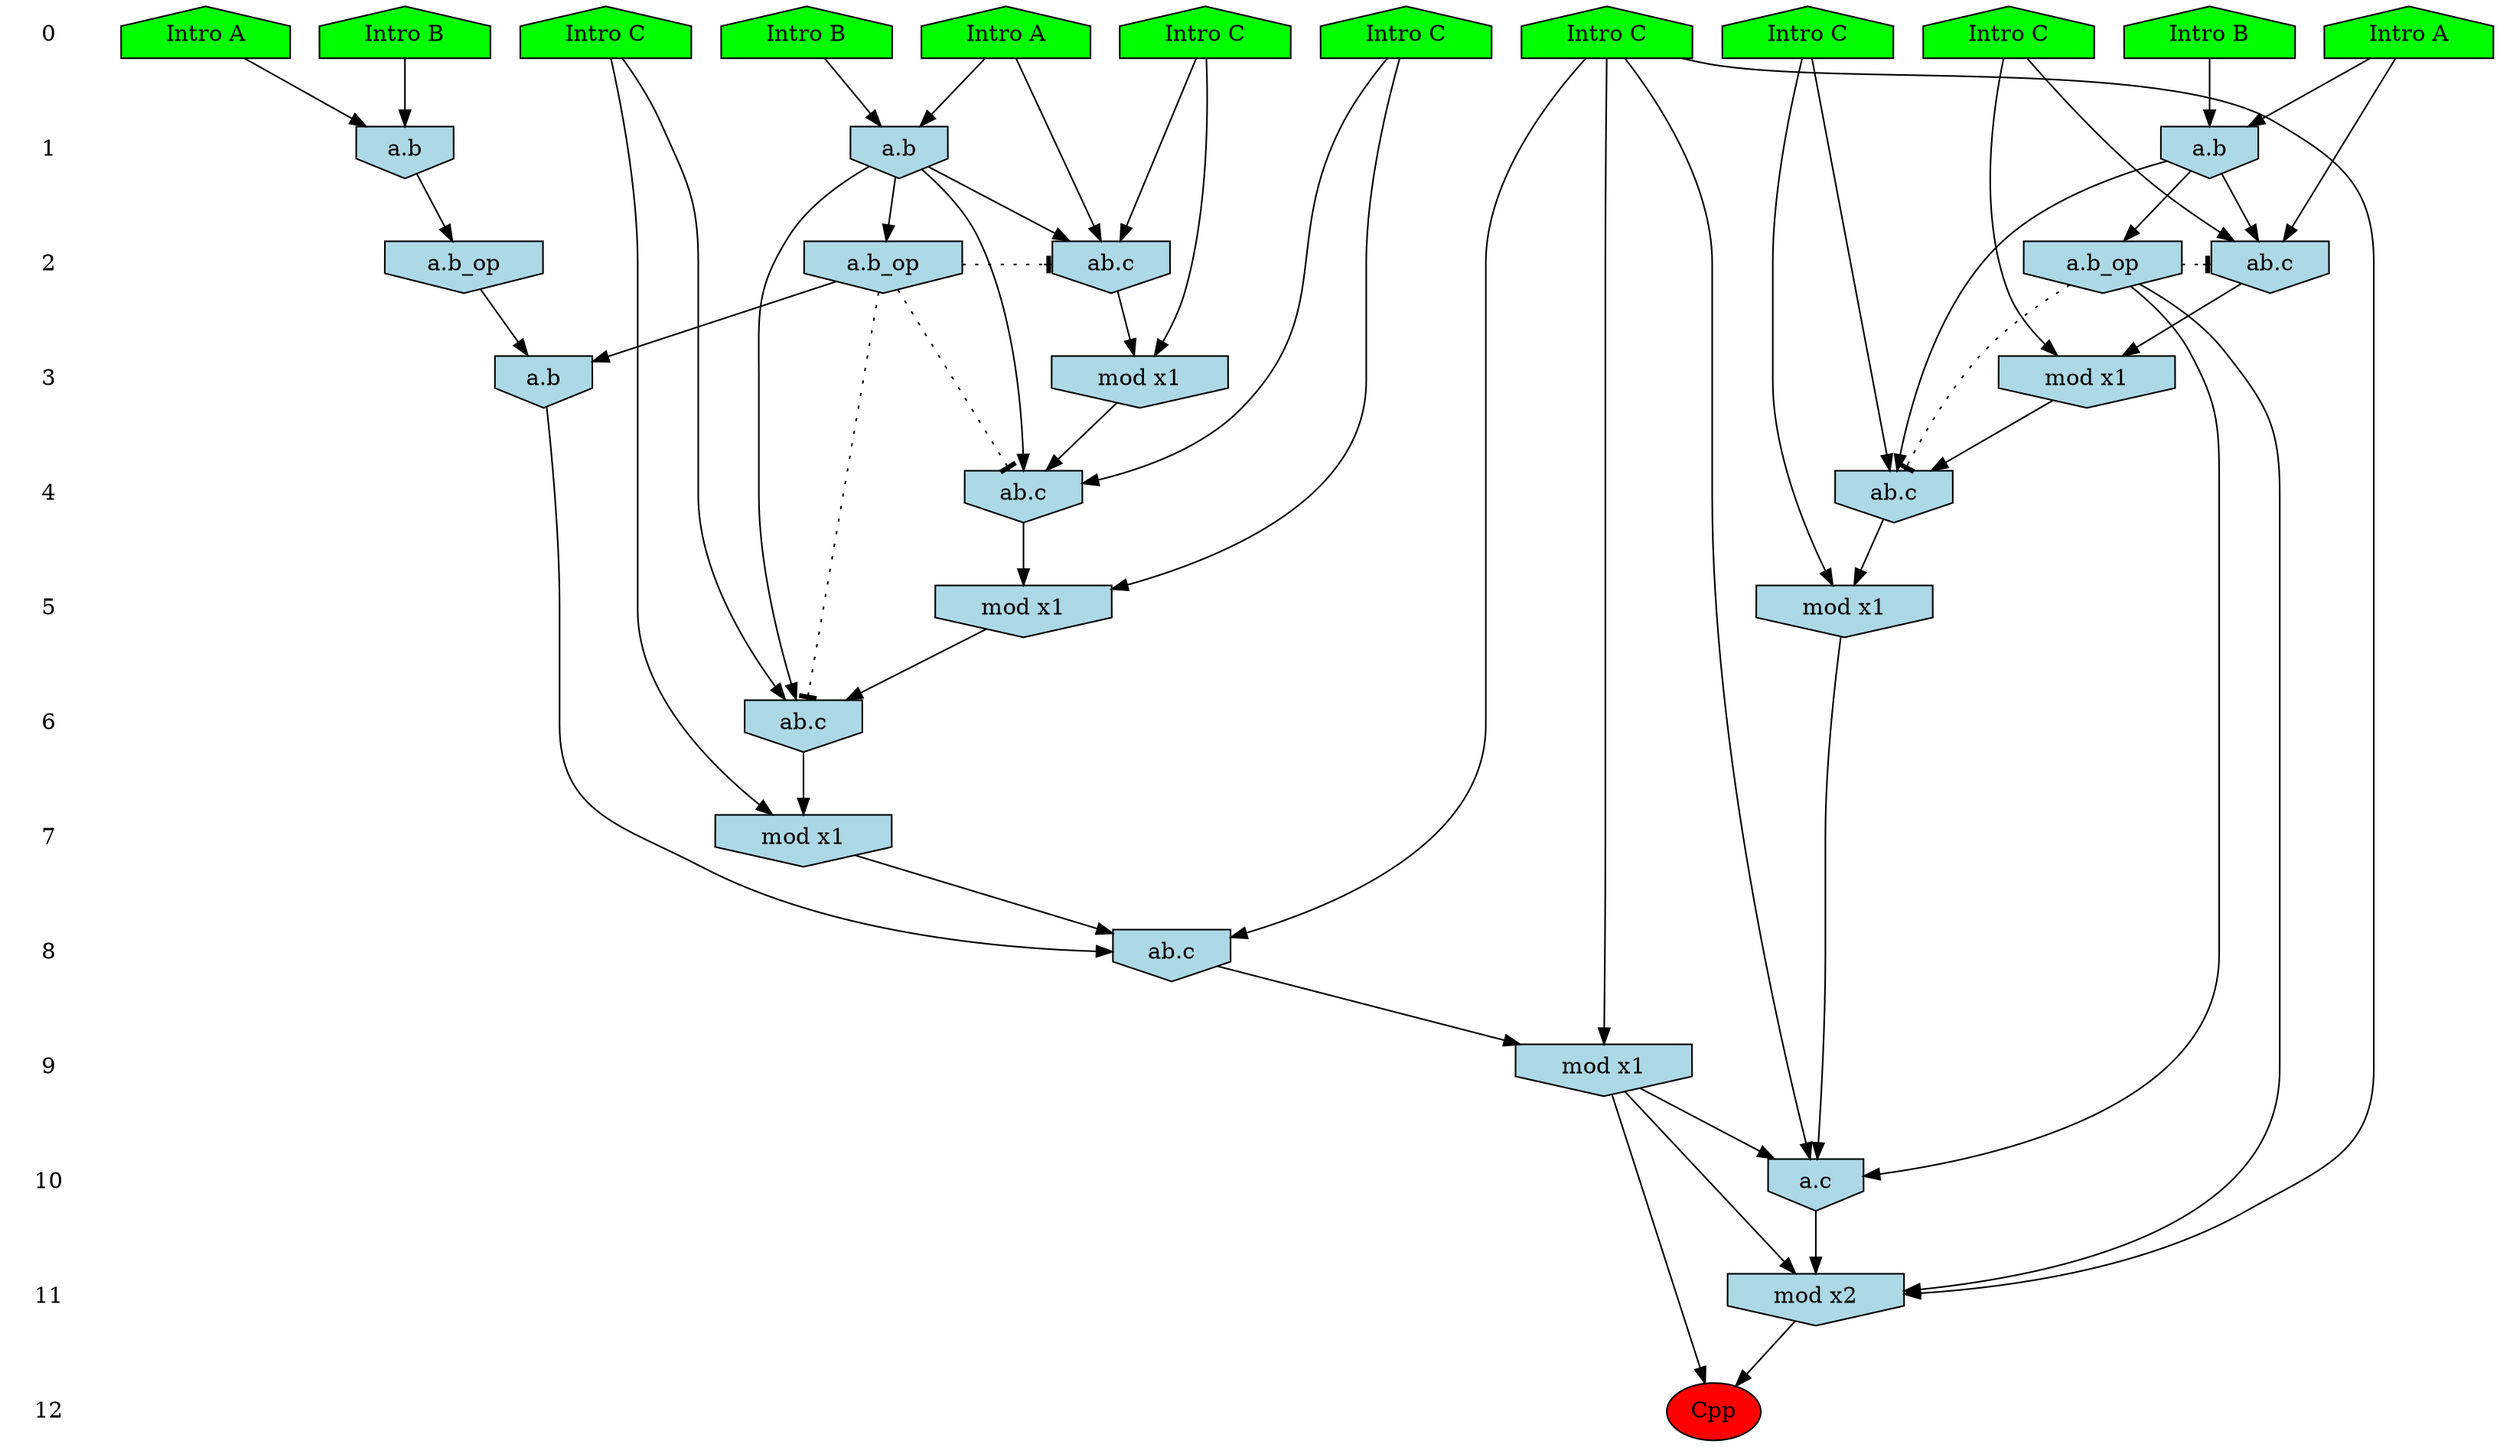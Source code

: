 /* Compression of 1 causal flows obtained in average at 1.490143E+01 t.u */
/* Compressed causal flows were: [2446] */
digraph G{
 ranksep=.5 ; 
{ rank = same ; "0" [shape=plaintext] ; node_1 [label ="Intro B", shape=house, style=filled, fillcolor=green] ;
node_2 [label ="Intro B", shape=house, style=filled, fillcolor=green] ;
node_3 [label ="Intro A", shape=house, style=filled, fillcolor=green] ;
node_4 [label ="Intro A", shape=house, style=filled, fillcolor=green] ;
node_5 [label ="Intro B", shape=house, style=filled, fillcolor=green] ;
node_6 [label ="Intro A", shape=house, style=filled, fillcolor=green] ;
node_7 [label ="Intro C", shape=house, style=filled, fillcolor=green] ;
node_8 [label ="Intro C", shape=house, style=filled, fillcolor=green] ;
node_9 [label ="Intro C", shape=house, style=filled, fillcolor=green] ;
node_10 [label ="Intro C", shape=house, style=filled, fillcolor=green] ;
node_11 [label ="Intro C", shape=house, style=filled, fillcolor=green] ;
node_12 [label ="Intro C", shape=house, style=filled, fillcolor=green] ;
}
{ rank = same ; "1" [shape=plaintext] ; node_13 [label="a.b", shape=invhouse, style=filled, fillcolor = lightblue] ;
node_14 [label="a.b", shape=invhouse, style=filled, fillcolor = lightblue] ;
node_18 [label="a.b", shape=invhouse, style=filled, fillcolor = lightblue] ;
}
{ rank = same ; "2" [shape=plaintext] ; node_15 [label="ab.c", shape=invhouse, style=filled, fillcolor = lightblue] ;
node_19 [label="ab.c", shape=invhouse, style=filled, fillcolor = lightblue] ;
node_23 [label="a.b_op", shape=invhouse, style=filled, fillcolor = lightblue] ;
node_25 [label="a.b_op", shape=invhouse, style=filled, fillcolor = lightblue] ;
node_28 [label="a.b_op", shape=invhouse, style=filled, fillcolor = lightblue] ;
}
{ rank = same ; "3" [shape=plaintext] ; node_16 [label="mod x1", shape=invhouse, style=filled, fillcolor = lightblue] ;
node_21 [label="mod x1", shape=invhouse, style=filled, fillcolor = lightblue] ;
node_26 [label="a.b", shape=invhouse, style=filled, fillcolor = lightblue] ;
}
{ rank = same ; "4" [shape=plaintext] ; node_17 [label="ab.c", shape=invhouse, style=filled, fillcolor = lightblue] ;
node_27 [label="ab.c", shape=invhouse, style=filled, fillcolor = lightblue] ;
}
{ rank = same ; "5" [shape=plaintext] ; node_20 [label="mod x1", shape=invhouse, style=filled, fillcolor = lightblue] ;
node_29 [label="mod x1", shape=invhouse, style=filled, fillcolor = lightblue] ;
}
{ rank = same ; "6" [shape=plaintext] ; node_22 [label="ab.c", shape=invhouse, style=filled, fillcolor = lightblue] ;
}
{ rank = same ; "7" [shape=plaintext] ; node_24 [label="mod x1", shape=invhouse, style=filled, fillcolor = lightblue] ;
}
{ rank = same ; "8" [shape=plaintext] ; node_30 [label="ab.c", shape=invhouse, style=filled, fillcolor = lightblue] ;
}
{ rank = same ; "9" [shape=plaintext] ; node_31 [label="mod x1", shape=invhouse, style=filled, fillcolor = lightblue] ;
}
{ rank = same ; "10" [shape=plaintext] ; node_32 [label="a.c", shape=invhouse, style=filled, fillcolor = lightblue] ;
}
{ rank = same ; "11" [shape=plaintext] ; node_33 [label="mod x2", shape=invhouse, style=filled, fillcolor = lightblue] ;
}
{ rank = same ; "12" [shape=plaintext] ; node_34 [label ="Cpp", style=filled, fillcolor=red] ;
}
"0" -> "1" [style="invis"]; 
"1" -> "2" [style="invis"]; 
"2" -> "3" [style="invis"]; 
"3" -> "4" [style="invis"]; 
"4" -> "5" [style="invis"]; 
"5" -> "6" [style="invis"]; 
"6" -> "7" [style="invis"]; 
"7" -> "8" [style="invis"]; 
"8" -> "9" [style="invis"]; 
"9" -> "10" [style="invis"]; 
"10" -> "11" [style="invis"]; 
"11" -> "12" [style="invis"]; 
node_2 -> node_13
node_6 -> node_13
node_4 -> node_14
node_5 -> node_14
node_6 -> node_15
node_9 -> node_15
node_13 -> node_15
node_9 -> node_16
node_15 -> node_16
node_7 -> node_17
node_13 -> node_17
node_16 -> node_17
node_1 -> node_18
node_3 -> node_18
node_3 -> node_19
node_12 -> node_19
node_18 -> node_19
node_7 -> node_20
node_17 -> node_20
node_12 -> node_21
node_19 -> node_21
node_8 -> node_22
node_13 -> node_22
node_20 -> node_22
node_13 -> node_23
node_8 -> node_24
node_22 -> node_24
node_14 -> node_25
node_23 -> node_26
node_25 -> node_26
node_11 -> node_27
node_18 -> node_27
node_21 -> node_27
node_18 -> node_28
node_11 -> node_29
node_27 -> node_29
node_10 -> node_30
node_24 -> node_30
node_26 -> node_30
node_10 -> node_31
node_30 -> node_31
node_10 -> node_32
node_28 -> node_32
node_29 -> node_32
node_31 -> node_32
node_10 -> node_33
node_28 -> node_33
node_31 -> node_33
node_32 -> node_33
node_31 -> node_34
node_33 -> node_34
node_23 -> node_22 [style=dotted, arrowhead = tee] 
node_23 -> node_17 [style=dotted, arrowhead = tee] 
node_23 -> node_15 [style=dotted, arrowhead = tee] 
node_28 -> node_27 [style=dotted, arrowhead = tee] 
node_28 -> node_19 [style=dotted, arrowhead = tee] 
}
/*
 Dot generation time: 0.000000
*/
